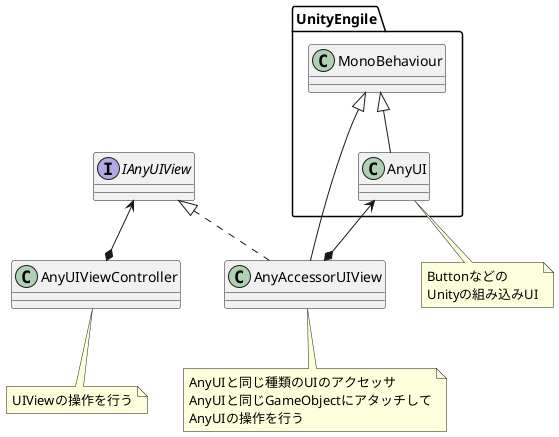 @startuml ui_class

class UnityEngile.MonoBehaviour
class UnityEngile.AnyUI
note bottom
  Buttonなどの
  Unityの組み込みUI
endnote

interface IAnyUIView
class AnyAccessorUIView
note bottom
  AnyUIと同じ種類のUIのアクセッサ
  AnyUIと同じGameObjectにアタッチして
  AnyUIの操作を行う
endnote

class AnyUIViewController
note bottom
  UIViewの操作を行う
endnote

UnityEngile.MonoBehaviour <|-- UnityEngile.AnyUI
UnityEngile.MonoBehaviour <|-- AnyAccessorUIView
IAnyUIView <|.. AnyAccessorUIView
UnityEngile.AnyUI <--* AnyAccessorUIView
IAnyUIView <--* AnyUIViewController

@enduml